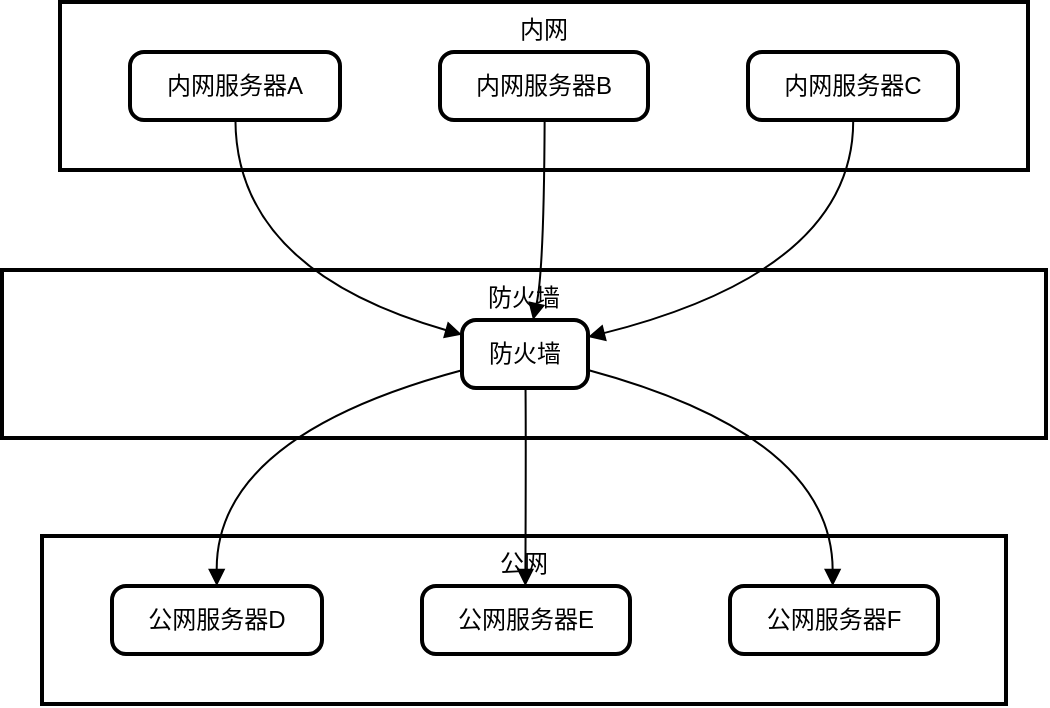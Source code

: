 <mxfile version="21.6.9" type="github">
  <diagram name="第 1 页" id="_0uviGTeuUNG6I7WkmDl">
    <mxGraphModel>
      <root>
        <mxCell id="0" />
        <mxCell id="1" parent="0" />
        <mxCell id="2" value="防火墙" style="whiteSpace=wrap;strokeWidth=2;verticalAlign=top;" vertex="1" parent="1">
          <mxGeometry y="134" width="522" height="84" as="geometry" />
        </mxCell>
        <mxCell id="3" value="防火墙" style="rounded=1;absoluteArcSize=1;arcSize=14;whiteSpace=wrap;strokeWidth=2;" vertex="1" parent="1">
          <mxGeometry x="230" y="159" width="63" height="34" as="geometry" />
        </mxCell>
        <mxCell id="4" value="公网" style="whiteSpace=wrap;strokeWidth=2;verticalAlign=top;" vertex="1" parent="1">
          <mxGeometry x="20" y="267" width="482" height="84" as="geometry" />
        </mxCell>
        <mxCell id="5" value="公网服务器D" style="rounded=1;absoluteArcSize=1;arcSize=14;whiteSpace=wrap;strokeWidth=2;" vertex="1" parent="1">
          <mxGeometry x="55" y="292" width="105" height="34" as="geometry" />
        </mxCell>
        <mxCell id="6" value="公网服务器E" style="rounded=1;absoluteArcSize=1;arcSize=14;whiteSpace=wrap;strokeWidth=2;" vertex="1" parent="1">
          <mxGeometry x="210" y="292" width="104" height="34" as="geometry" />
        </mxCell>
        <mxCell id="7" value="公网服务器F" style="rounded=1;absoluteArcSize=1;arcSize=14;whiteSpace=wrap;strokeWidth=2;" vertex="1" parent="1">
          <mxGeometry x="364" y="292" width="104" height="34" as="geometry" />
        </mxCell>
        <mxCell id="8" value="内网" style="whiteSpace=wrap;strokeWidth=2;verticalAlign=top;" vertex="1" parent="1">
          <mxGeometry x="29" width="484" height="84" as="geometry" />
        </mxCell>
        <mxCell id="9" value="内网服务器A" style="rounded=1;absoluteArcSize=1;arcSize=14;whiteSpace=wrap;strokeWidth=2;" vertex="1" parent="1">
          <mxGeometry x="64" y="25" width="105" height="34" as="geometry" />
        </mxCell>
        <mxCell id="10" value="内网服务器B" style="rounded=1;absoluteArcSize=1;arcSize=14;whiteSpace=wrap;strokeWidth=2;" vertex="1" parent="1">
          <mxGeometry x="219" y="25" width="104" height="34" as="geometry" />
        </mxCell>
        <mxCell id="11" value="内网服务器C" style="rounded=1;absoluteArcSize=1;arcSize=14;whiteSpace=wrap;strokeWidth=2;" vertex="1" parent="1">
          <mxGeometry x="373" y="25" width="105" height="34" as="geometry" />
        </mxCell>
        <mxCell id="12" value="" style="curved=1;startArrow=none;endArrow=block;exitX=0.502;exitY=0.99;entryX=0.005;entryY=0.218;" edge="1" parent="1" source="9" target="3">
          <mxGeometry relative="1" as="geometry">
            <Array as="points">
              <mxPoint x="117" y="134" />
            </Array>
          </mxGeometry>
        </mxCell>
        <mxCell id="13" value="" style="curved=1;startArrow=none;endArrow=block;exitX=0.503;exitY=0.99;entryX=0.565;entryY=-0.01;" edge="1" parent="1" source="10" target="3">
          <mxGeometry relative="1" as="geometry">
            <Array as="points">
              <mxPoint x="271" y="134" />
            </Array>
          </mxGeometry>
        </mxCell>
        <mxCell id="14" value="" style="curved=1;startArrow=none;endArrow=block;exitX=0.501;exitY=0.99;entryX=1.005;entryY=0.249;" edge="1" parent="1" source="11" target="3">
          <mxGeometry relative="1" as="geometry">
            <Array as="points">
              <mxPoint x="426" y="134" />
            </Array>
          </mxGeometry>
        </mxCell>
        <mxCell id="15" value="" style="curved=1;startArrow=none;endArrow=block;exitX=0.005;exitY=0.736;entryX=0.499;entryY=0.01;" edge="1" parent="1" source="3" target="5">
          <mxGeometry relative="1" as="geometry">
            <Array as="points">
              <mxPoint x="107" y="217" />
            </Array>
          </mxGeometry>
        </mxCell>
        <mxCell id="16" value="" style="curved=1;startArrow=none;endArrow=block;exitX=0.504;exitY=0.98;entryX=0.497;entryY=0.01;" edge="1" parent="1" source="3" target="6">
          <mxGeometry relative="1" as="geometry">
            <Array as="points">
              <mxPoint x="262" y="217" />
            </Array>
          </mxGeometry>
        </mxCell>
        <mxCell id="17" value="" style="curved=1;startArrow=none;endArrow=block;exitX=1.005;exitY=0.738;entryX=0.494;entryY=0.01;" edge="1" parent="1" source="3" target="7">
          <mxGeometry relative="1" as="geometry">
            <Array as="points">
              <mxPoint x="415" y="217" />
            </Array>
          </mxGeometry>
        </mxCell>
      </root>
    </mxGraphModel>
  </diagram>
</mxfile>
